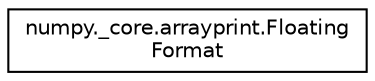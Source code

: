 digraph "Graphical Class Hierarchy"
{
 // LATEX_PDF_SIZE
  edge [fontname="Helvetica",fontsize="10",labelfontname="Helvetica",labelfontsize="10"];
  node [fontname="Helvetica",fontsize="10",shape=record];
  rankdir="LR";
  Node0 [label="numpy._core.arrayprint.Floating\lFormat",height=0.2,width=0.4,color="black", fillcolor="white", style="filled",URL="$classnumpy_1_1__core_1_1arrayprint_1_1FloatingFormat.html",tooltip=" "];
}
